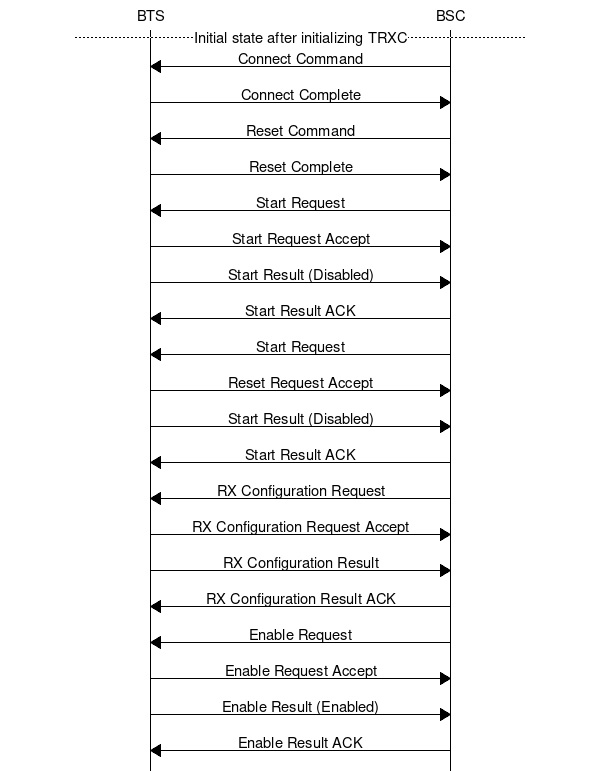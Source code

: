 msc {
	bts [label="BTS"], bsc [label="BSC"];
	# this is for the TRX Receiver Object
	---		[label="Initial state after initializing TRXC"];

	bts <= bsc	[label="Connect Command"];
	bts => bsc	[label="Connect Complete"];

	bts <= bsc	[label="Reset Command"];
	bts => bsc	[label="Reset Complete"];

	bts <= bsc	[label="Start Request"];
	bts => bsc	[label="Start Request Accept"];
	bts => bsc	[label="Start Result (Disabled)"];
	bts <= bsc	[label="Start Result ACK"];

	bts <= bsc	[label="Start Request"];
	bts => bsc	[label="Reset Request Accept"];
	bts => bsc	[label="Start Result (Disabled)"];
	bts <= bsc	[label="Start Result ACK"];

	bts <= bsc	[label="RX Configuration Request"];
	bts => bsc	[label="RX Configuration Request Accept"];
	bts => bsc	[label="RX Configuration Result"];
	bts <= bsc	[label="RX Configuration Result ACK"];

	bts <= bsc	[label="Enable Request"];
	bts => bsc	[label="Enable Request Accept"];
	bts => bsc	[label="Enable Result (Enabled)"];
	bts <= bsc	[label="Enable Result ACK"];
}
